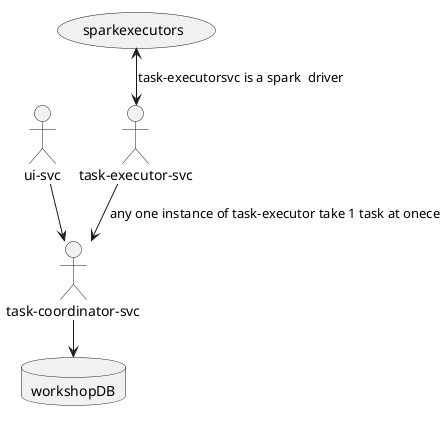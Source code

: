 @startuml
!pragma layout smetana
':user: --> (Use case 1)
':user: -> (Use case 2)

'User << Human >>
':Main Database: as MySql << Application >>
'(Start) << One Shot >>
'(Use the application) as (Use) << Main >>

'User -> (Start)
'User --> (Use)

'MySql --> (Use)

database workshopDB

:ui-svc: as uisvc
:task-coordinator-svc:  as taskcoordinatorsvc
:task-executor-svc:  as taskexecutorsvc

uisvc-->taskcoordinatorsvc
taskcoordinatorsvc-->workshopDB
taskexecutorsvc-->taskcoordinatorsvc:any one instance of task-executor take 1 task at onece
(sparkexecutors)<-->taskexecutorsvc:task-executorsvc is a spark  driver
@enduml